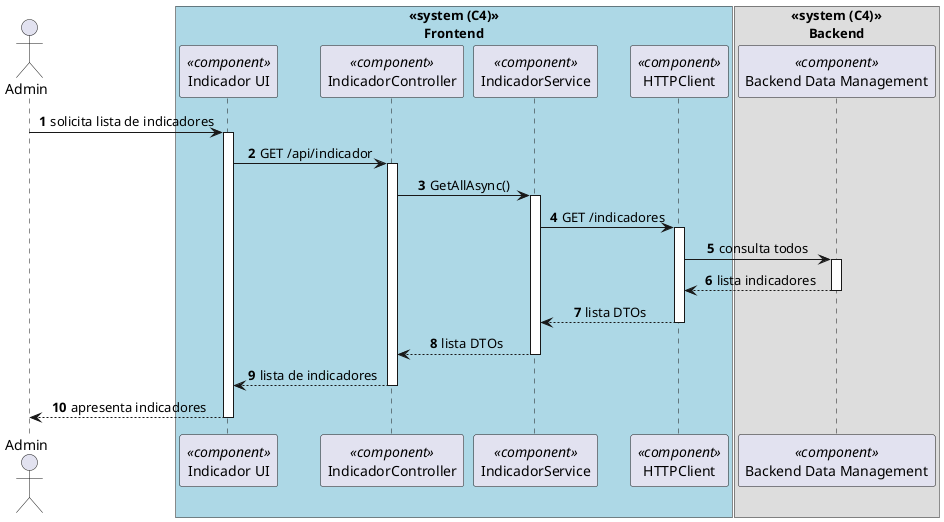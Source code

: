 ﻿@startuml ObterIndicadores
autonumber
skinparam DefaultTextAlignment center
actor Admin as "Admin"

box "<<system (C4)>>\nFrontend" #LightBlue
    participant UI as "Indicador UI" <<component>>
    participant Controller as "IndicadorController" <<component>>
    participant Service as "IndicadorService" <<component>>
    participant HTTP as "HTTPClient" <<component>>
end box

box "<<system (C4)>>\nBackend"
    participant DB as "Backend Data Management" <<component>>
end box

Admin -> UI : solicita lista de indicadores
activate UI
UI -> Controller : GET /api/indicador
activate Controller
Controller -> Service : GetAllAsync()
activate Service
Service -> HTTP : GET /indicadores
activate HTTP
HTTP -> DB : consulta todos
activate DB
DB --> HTTP : lista indicadores
deactivate DB
HTTP --> Service : lista DTOs
deactivate HTTP
Service --> Controller : lista DTOs
deactivate Service
Controller --> UI : lista de indicadores
deactivate Controller
UI --> Admin : apresenta indicadores
deactivate UI
@enduml
